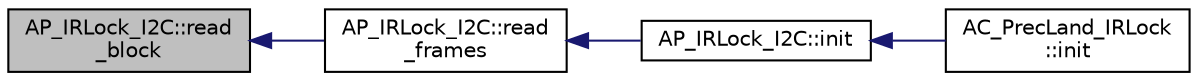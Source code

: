digraph "AP_IRLock_I2C::read_block"
{
 // INTERACTIVE_SVG=YES
  edge [fontname="Helvetica",fontsize="10",labelfontname="Helvetica",labelfontsize="10"];
  node [fontname="Helvetica",fontsize="10",shape=record];
  rankdir="LR";
  Node1 [label="AP_IRLock_I2C::read\l_block",height=0.2,width=0.4,color="black", fillcolor="grey75", style="filled", fontcolor="black"];
  Node1 -> Node2 [dir="back",color="midnightblue",fontsize="10",style="solid",fontname="Helvetica"];
  Node2 [label="AP_IRLock_I2C::read\l_frames",height=0.2,width=0.4,color="black", fillcolor="white", style="filled",URL="$classAP__IRLock__I2C.html#ad6d1d993865f51298285179814cb5467"];
  Node2 -> Node3 [dir="back",color="midnightblue",fontsize="10",style="solid",fontname="Helvetica"];
  Node3 [label="AP_IRLock_I2C::init",height=0.2,width=0.4,color="black", fillcolor="white", style="filled",URL="$classAP__IRLock__I2C.html#ac17dfda20ea40935b680596455ac1a0a"];
  Node3 -> Node4 [dir="back",color="midnightblue",fontsize="10",style="solid",fontname="Helvetica"];
  Node4 [label="AC_PrecLand_IRLock\l::init",height=0.2,width=0.4,color="black", fillcolor="white", style="filled",URL="$classAC__PrecLand__IRLock.html#ace1622d10ca91167e38db33d847b0226"];
}
